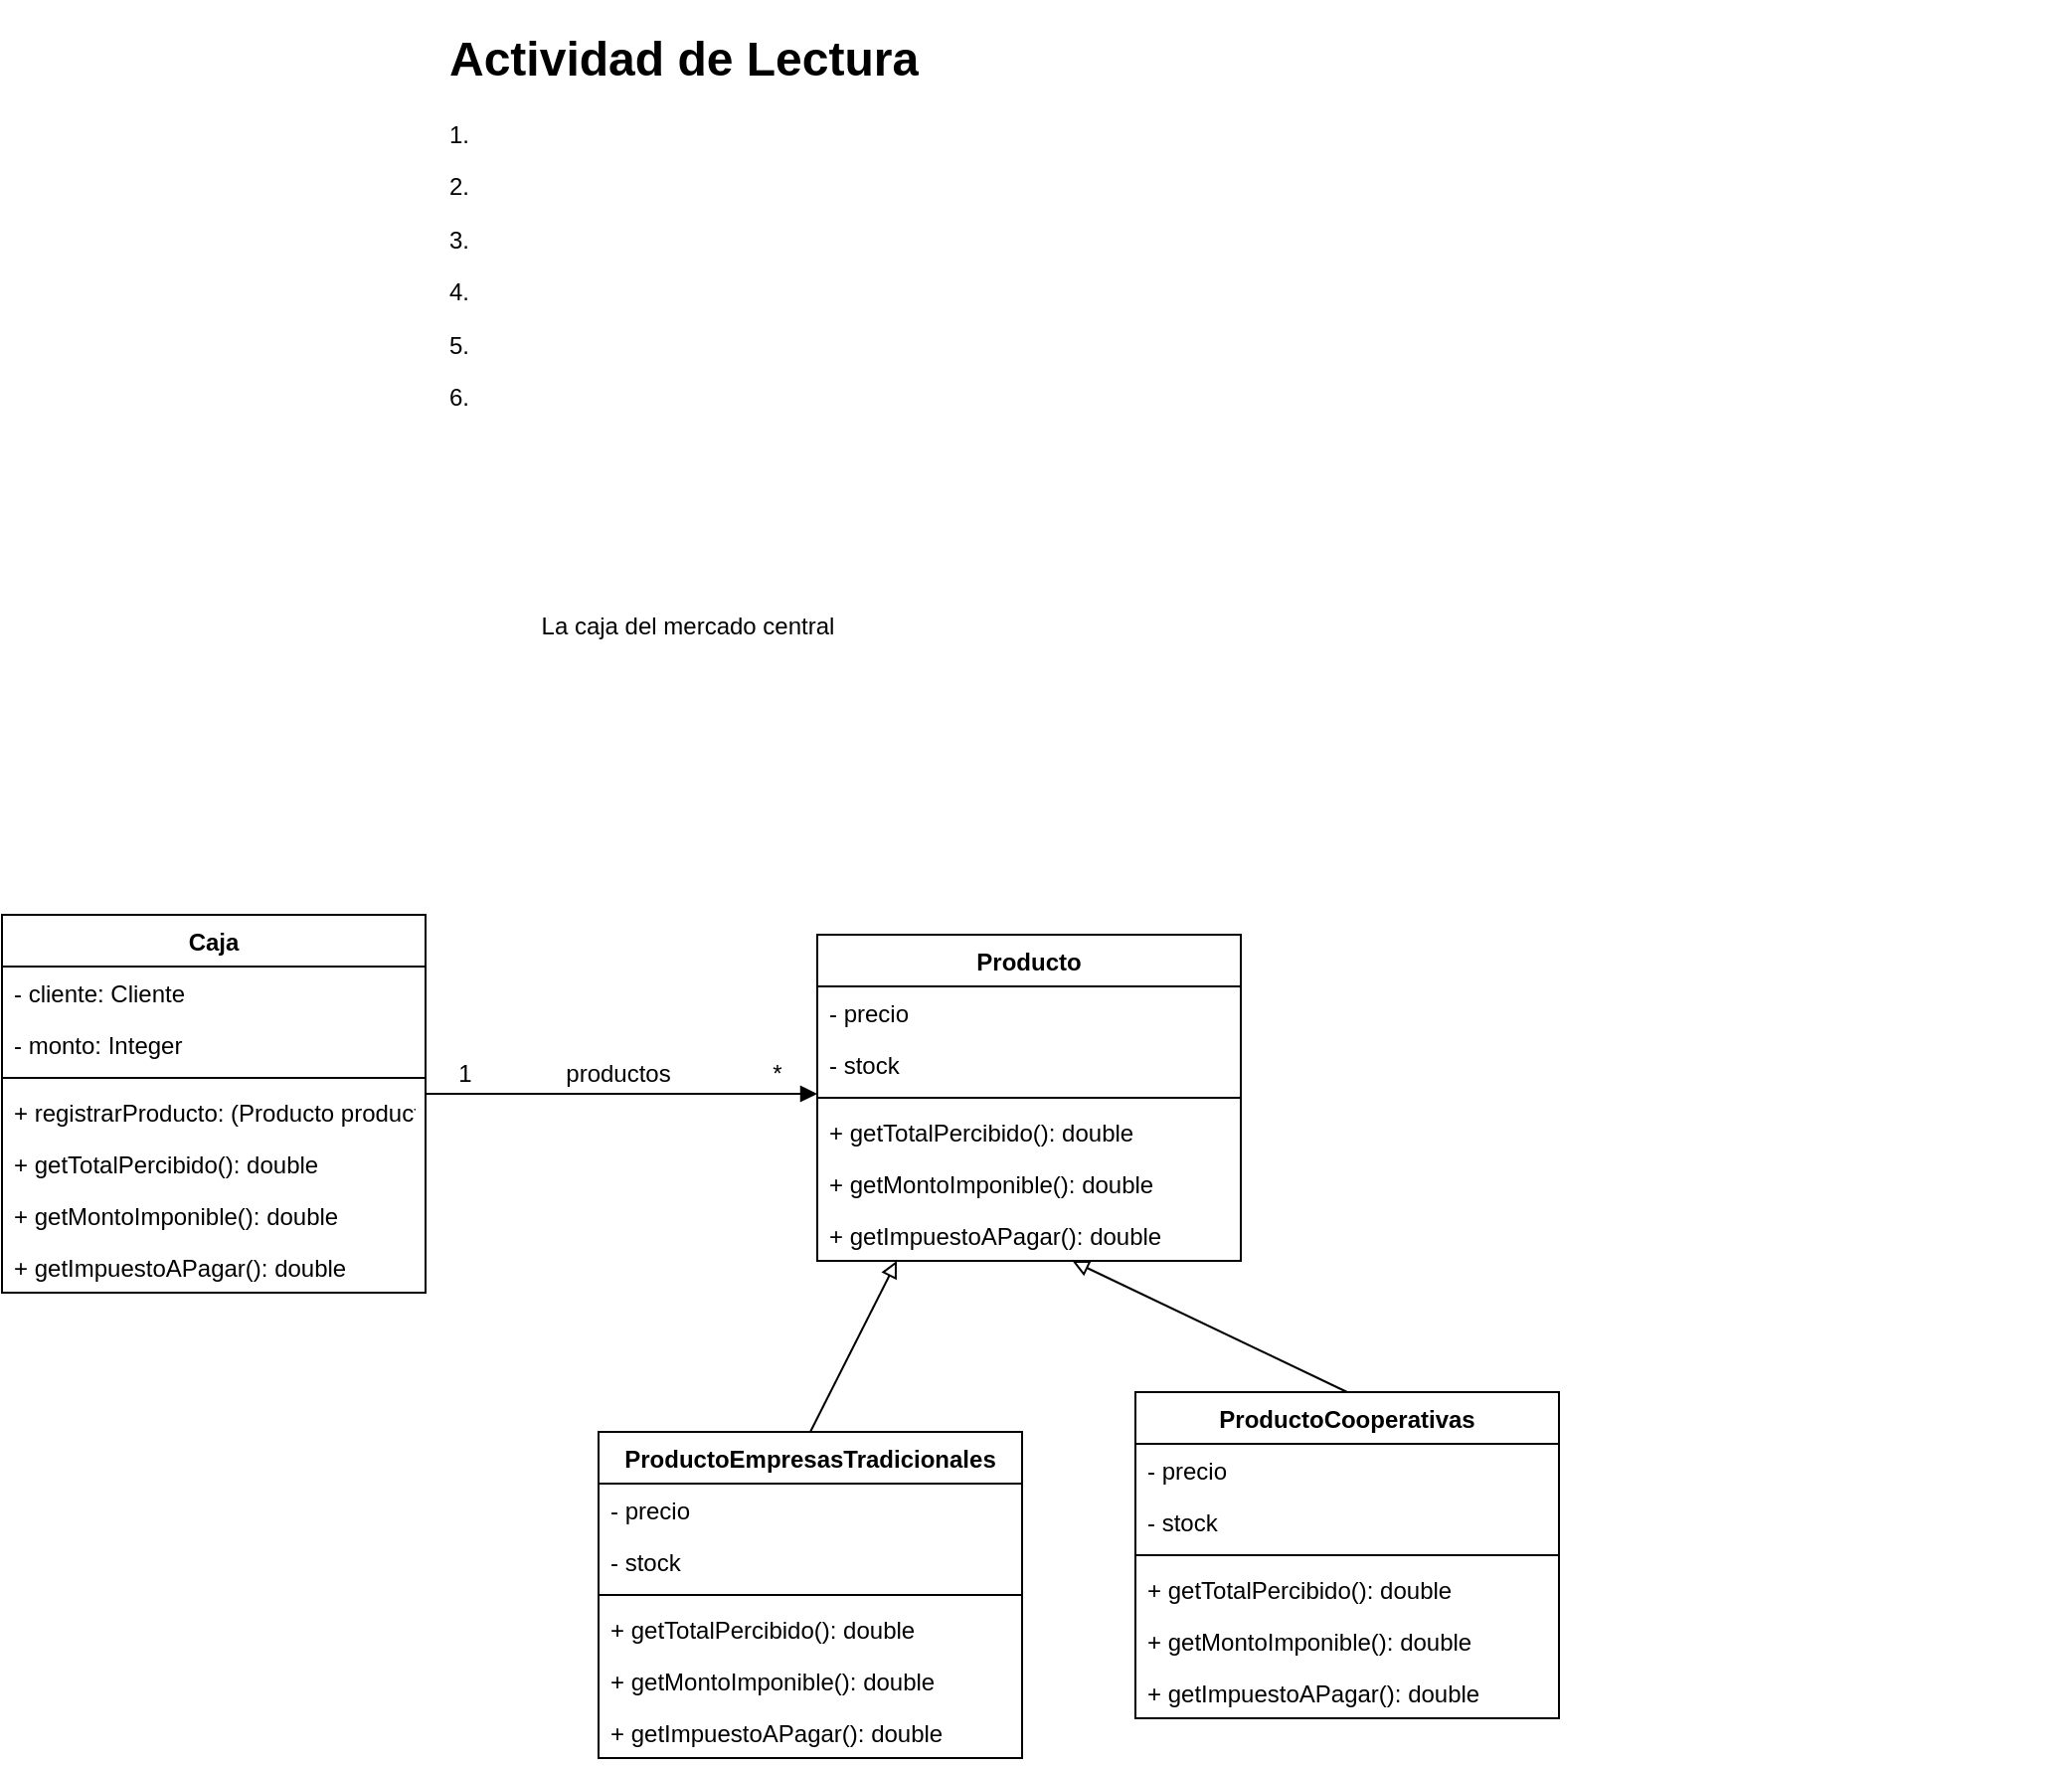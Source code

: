 <mxfile version="17.4.5" type="github">
  <diagram id="h2imKSvwqHgFwFgqD-qL" name="Page-1">
    <mxGraphModel dx="1955" dy="597" grid="1" gridSize="10" guides="1" tooltips="1" connect="1" arrows="1" fold="1" page="1" pageScale="1" pageWidth="827" pageHeight="1169" math="0" shadow="0">
      <root>
        <mxCell id="0" />
        <mxCell id="1" parent="0" />
        <mxCell id="-CZiWa_femPdXsY6NKQu-2" value="&lt;h1&gt;Actividad de Lectura&lt;/h1&gt;&lt;p&gt;1.&lt;/p&gt;&lt;p&gt;2.&lt;/p&gt;&lt;p&gt;3.&lt;/p&gt;&lt;p&gt;4.&lt;/p&gt;&lt;p&gt;5.&lt;/p&gt;&lt;p&gt;6.&lt;/p&gt;" style="text;html=1;strokeColor=none;fillColor=none;spacing=5;spacingTop=-20;whiteSpace=wrap;overflow=hidden;rounded=0;" vertex="1" parent="1">
          <mxGeometry y="10" width="820" height="220" as="geometry" />
        </mxCell>
        <mxCell id="-CZiWa_femPdXsY6NKQu-3" value="La caja del mercado central" style="text;html=1;strokeColor=none;fillColor=none;align=center;verticalAlign=middle;whiteSpace=wrap;rounded=0;" vertex="1" parent="1">
          <mxGeometry x="20" y="300" width="210" height="30" as="geometry" />
        </mxCell>
        <mxCell id="-CZiWa_femPdXsY6NKQu-4" value="Producto" style="swimlane;fontStyle=1;align=center;verticalAlign=top;childLayout=stackLayout;horizontal=1;startSize=26;horizontalStack=0;resizeParent=1;resizeParentMax=0;resizeLast=0;collapsible=1;marginBottom=0;strokeColor=default;" vertex="1" parent="1">
          <mxGeometry x="190" y="470" width="213" height="164" as="geometry" />
        </mxCell>
        <mxCell id="-CZiWa_femPdXsY6NKQu-6" value="- precio" style="text;strokeColor=none;fillColor=none;align=left;verticalAlign=top;spacingLeft=4;spacingRight=4;overflow=hidden;rotatable=0;points=[[0,0.5],[1,0.5]];portConstraint=eastwest;" vertex="1" parent="-CZiWa_femPdXsY6NKQu-4">
          <mxGeometry y="26" width="213" height="26" as="geometry" />
        </mxCell>
        <mxCell id="-CZiWa_femPdXsY6NKQu-17" value="- stock" style="text;strokeColor=none;fillColor=none;align=left;verticalAlign=top;spacingLeft=4;spacingRight=4;overflow=hidden;rotatable=0;points=[[0,0.5],[1,0.5]];portConstraint=eastwest;" vertex="1" parent="-CZiWa_femPdXsY6NKQu-4">
          <mxGeometry y="52" width="213" height="26" as="geometry" />
        </mxCell>
        <mxCell id="-CZiWa_femPdXsY6NKQu-5" value="" style="line;strokeWidth=1;fillColor=none;align=left;verticalAlign=middle;spacingTop=-1;spacingLeft=3;spacingRight=3;rotatable=0;labelPosition=right;points=[];portConstraint=eastwest;" vertex="1" parent="-CZiWa_femPdXsY6NKQu-4">
          <mxGeometry y="78" width="213" height="8" as="geometry" />
        </mxCell>
        <mxCell id="-CZiWa_femPdXsY6NKQu-7" value="+ getTotalPercibido(): double" style="text;strokeColor=none;fillColor=none;align=left;verticalAlign=top;spacingLeft=4;spacingRight=4;overflow=hidden;rotatable=0;points=[[0,0.5],[1,0.5]];portConstraint=eastwest;" vertex="1" parent="-CZiWa_femPdXsY6NKQu-4">
          <mxGeometry y="86" width="213" height="26" as="geometry" />
        </mxCell>
        <mxCell id="-CZiWa_femPdXsY6NKQu-8" value="+ getMontoImponible(): double" style="text;strokeColor=none;fillColor=none;align=left;verticalAlign=top;spacingLeft=4;spacingRight=4;overflow=hidden;rotatable=0;points=[[0,0.5],[1,0.5]];portConstraint=eastwest;" vertex="1" parent="-CZiWa_femPdXsY6NKQu-4">
          <mxGeometry y="112" width="213" height="26" as="geometry" />
        </mxCell>
        <mxCell id="-CZiWa_femPdXsY6NKQu-9" value="+ getImpuestoAPagar(): double" style="text;strokeColor=none;fillColor=none;align=left;verticalAlign=top;spacingLeft=4;spacingRight=4;overflow=hidden;rotatable=0;points=[[0,0.5],[1,0.5]];portConstraint=eastwest;" vertex="1" parent="-CZiWa_femPdXsY6NKQu-4">
          <mxGeometry y="138" width="213" height="26" as="geometry" />
        </mxCell>
        <mxCell id="-CZiWa_femPdXsY6NKQu-10" value="Caja" style="swimlane;fontStyle=1;align=center;verticalAlign=top;childLayout=stackLayout;horizontal=1;startSize=26;horizontalStack=0;resizeParent=1;resizeParentMax=0;resizeLast=0;collapsible=1;marginBottom=0;strokeColor=default;" vertex="1" parent="1">
          <mxGeometry x="-220" y="460" width="213" height="190" as="geometry" />
        </mxCell>
        <mxCell id="-CZiWa_femPdXsY6NKQu-16" value="- cliente: Cliente" style="text;strokeColor=none;fillColor=none;align=left;verticalAlign=top;spacingLeft=4;spacingRight=4;overflow=hidden;rotatable=0;points=[[0,0.5],[1,0.5]];portConstraint=eastwest;" vertex="1" parent="-CZiWa_femPdXsY6NKQu-10">
          <mxGeometry y="26" width="213" height="26" as="geometry" />
        </mxCell>
        <mxCell id="-CZiWa_femPdXsY6NKQu-35" value="- monto: Integer" style="text;strokeColor=none;fillColor=none;align=left;verticalAlign=top;spacingLeft=4;spacingRight=4;overflow=hidden;rotatable=0;points=[[0,0.5],[1,0.5]];portConstraint=eastwest;" vertex="1" parent="-CZiWa_femPdXsY6NKQu-10">
          <mxGeometry y="52" width="213" height="26" as="geometry" />
        </mxCell>
        <mxCell id="-CZiWa_femPdXsY6NKQu-11" value="" style="line;strokeWidth=1;fillColor=none;align=left;verticalAlign=middle;spacingTop=-1;spacingLeft=3;spacingRight=3;rotatable=0;labelPosition=right;points=[];portConstraint=eastwest;" vertex="1" parent="-CZiWa_femPdXsY6NKQu-10">
          <mxGeometry y="78" width="213" height="8" as="geometry" />
        </mxCell>
        <mxCell id="-CZiWa_femPdXsY6NKQu-12" value="+ registrarProducto: (Producto producto)" style="text;strokeColor=none;fillColor=none;align=left;verticalAlign=top;spacingLeft=4;spacingRight=4;overflow=hidden;rotatable=0;points=[[0,0.5],[1,0.5]];portConstraint=eastwest;" vertex="1" parent="-CZiWa_femPdXsY6NKQu-10">
          <mxGeometry y="86" width="213" height="26" as="geometry" />
        </mxCell>
        <mxCell id="-CZiWa_femPdXsY6NKQu-13" value="+ getTotalPercibido(): double" style="text;strokeColor=none;fillColor=none;align=left;verticalAlign=top;spacingLeft=4;spacingRight=4;overflow=hidden;rotatable=0;points=[[0,0.5],[1,0.5]];portConstraint=eastwest;" vertex="1" parent="-CZiWa_femPdXsY6NKQu-10">
          <mxGeometry y="112" width="213" height="26" as="geometry" />
        </mxCell>
        <mxCell id="-CZiWa_femPdXsY6NKQu-14" value="+ getMontoImponible(): double" style="text;strokeColor=none;fillColor=none;align=left;verticalAlign=top;spacingLeft=4;spacingRight=4;overflow=hidden;rotatable=0;points=[[0,0.5],[1,0.5]];portConstraint=eastwest;" vertex="1" parent="-CZiWa_femPdXsY6NKQu-10">
          <mxGeometry y="138" width="213" height="26" as="geometry" />
        </mxCell>
        <mxCell id="-CZiWa_femPdXsY6NKQu-15" value="+ getImpuestoAPagar(): double" style="text;strokeColor=none;fillColor=none;align=left;verticalAlign=top;spacingLeft=4;spacingRight=4;overflow=hidden;rotatable=0;points=[[0,0.5],[1,0.5]];portConstraint=eastwest;" vertex="1" parent="-CZiWa_femPdXsY6NKQu-10">
          <mxGeometry y="164" width="213" height="26" as="geometry" />
        </mxCell>
        <mxCell id="-CZiWa_femPdXsY6NKQu-18" value="ProductoEmpresasTradicionales" style="swimlane;fontStyle=1;align=center;verticalAlign=top;childLayout=stackLayout;horizontal=1;startSize=26;horizontalStack=0;resizeParent=1;resizeParentMax=0;resizeLast=0;collapsible=1;marginBottom=0;strokeColor=default;" vertex="1" parent="1">
          <mxGeometry x="80" y="720" width="213" height="164" as="geometry" />
        </mxCell>
        <mxCell id="-CZiWa_femPdXsY6NKQu-19" value="- precio" style="text;strokeColor=none;fillColor=none;align=left;verticalAlign=top;spacingLeft=4;spacingRight=4;overflow=hidden;rotatable=0;points=[[0,0.5],[1,0.5]];portConstraint=eastwest;" vertex="1" parent="-CZiWa_femPdXsY6NKQu-18">
          <mxGeometry y="26" width="213" height="26" as="geometry" />
        </mxCell>
        <mxCell id="-CZiWa_femPdXsY6NKQu-20" value="- stock" style="text;strokeColor=none;fillColor=none;align=left;verticalAlign=top;spacingLeft=4;spacingRight=4;overflow=hidden;rotatable=0;points=[[0,0.5],[1,0.5]];portConstraint=eastwest;" vertex="1" parent="-CZiWa_femPdXsY6NKQu-18">
          <mxGeometry y="52" width="213" height="26" as="geometry" />
        </mxCell>
        <mxCell id="-CZiWa_femPdXsY6NKQu-21" value="" style="line;strokeWidth=1;fillColor=none;align=left;verticalAlign=middle;spacingTop=-1;spacingLeft=3;spacingRight=3;rotatable=0;labelPosition=right;points=[];portConstraint=eastwest;" vertex="1" parent="-CZiWa_femPdXsY6NKQu-18">
          <mxGeometry y="78" width="213" height="8" as="geometry" />
        </mxCell>
        <mxCell id="-CZiWa_femPdXsY6NKQu-22" value="+ getTotalPercibido(): double" style="text;strokeColor=none;fillColor=none;align=left;verticalAlign=top;spacingLeft=4;spacingRight=4;overflow=hidden;rotatable=0;points=[[0,0.5],[1,0.5]];portConstraint=eastwest;" vertex="1" parent="-CZiWa_femPdXsY6NKQu-18">
          <mxGeometry y="86" width="213" height="26" as="geometry" />
        </mxCell>
        <mxCell id="-CZiWa_femPdXsY6NKQu-23" value="+ getMontoImponible(): double" style="text;strokeColor=none;fillColor=none;align=left;verticalAlign=top;spacingLeft=4;spacingRight=4;overflow=hidden;rotatable=0;points=[[0,0.5],[1,0.5]];portConstraint=eastwest;" vertex="1" parent="-CZiWa_femPdXsY6NKQu-18">
          <mxGeometry y="112" width="213" height="26" as="geometry" />
        </mxCell>
        <mxCell id="-CZiWa_femPdXsY6NKQu-24" value="+ getImpuestoAPagar(): double" style="text;strokeColor=none;fillColor=none;align=left;verticalAlign=top;spacingLeft=4;spacingRight=4;overflow=hidden;rotatable=0;points=[[0,0.5],[1,0.5]];portConstraint=eastwest;" vertex="1" parent="-CZiWa_femPdXsY6NKQu-18">
          <mxGeometry y="138" width="213" height="26" as="geometry" />
        </mxCell>
        <mxCell id="-CZiWa_femPdXsY6NKQu-25" value="ProductoCooperativas" style="swimlane;fontStyle=1;align=center;verticalAlign=top;childLayout=stackLayout;horizontal=1;startSize=26;horizontalStack=0;resizeParent=1;resizeParentMax=0;resizeLast=0;collapsible=1;marginBottom=0;strokeColor=default;" vertex="1" parent="1">
          <mxGeometry x="350" y="700" width="213" height="164" as="geometry" />
        </mxCell>
        <mxCell id="-CZiWa_femPdXsY6NKQu-26" value="- precio" style="text;strokeColor=none;fillColor=none;align=left;verticalAlign=top;spacingLeft=4;spacingRight=4;overflow=hidden;rotatable=0;points=[[0,0.5],[1,0.5]];portConstraint=eastwest;" vertex="1" parent="-CZiWa_femPdXsY6NKQu-25">
          <mxGeometry y="26" width="213" height="26" as="geometry" />
        </mxCell>
        <mxCell id="-CZiWa_femPdXsY6NKQu-27" value="- stock" style="text;strokeColor=none;fillColor=none;align=left;verticalAlign=top;spacingLeft=4;spacingRight=4;overflow=hidden;rotatable=0;points=[[0,0.5],[1,0.5]];portConstraint=eastwest;" vertex="1" parent="-CZiWa_femPdXsY6NKQu-25">
          <mxGeometry y="52" width="213" height="26" as="geometry" />
        </mxCell>
        <mxCell id="-CZiWa_femPdXsY6NKQu-28" value="" style="line;strokeWidth=1;fillColor=none;align=left;verticalAlign=middle;spacingTop=-1;spacingLeft=3;spacingRight=3;rotatable=0;labelPosition=right;points=[];portConstraint=eastwest;" vertex="1" parent="-CZiWa_femPdXsY6NKQu-25">
          <mxGeometry y="78" width="213" height="8" as="geometry" />
        </mxCell>
        <mxCell id="-CZiWa_femPdXsY6NKQu-29" value="+ getTotalPercibido(): double" style="text;strokeColor=none;fillColor=none;align=left;verticalAlign=top;spacingLeft=4;spacingRight=4;overflow=hidden;rotatable=0;points=[[0,0.5],[1,0.5]];portConstraint=eastwest;" vertex="1" parent="-CZiWa_femPdXsY6NKQu-25">
          <mxGeometry y="86" width="213" height="26" as="geometry" />
        </mxCell>
        <mxCell id="-CZiWa_femPdXsY6NKQu-30" value="+ getMontoImponible(): double" style="text;strokeColor=none;fillColor=none;align=left;verticalAlign=top;spacingLeft=4;spacingRight=4;overflow=hidden;rotatable=0;points=[[0,0.5],[1,0.5]];portConstraint=eastwest;" vertex="1" parent="-CZiWa_femPdXsY6NKQu-25">
          <mxGeometry y="112" width="213" height="26" as="geometry" />
        </mxCell>
        <mxCell id="-CZiWa_femPdXsY6NKQu-31" value="+ getImpuestoAPagar(): double" style="text;strokeColor=none;fillColor=none;align=left;verticalAlign=top;spacingLeft=4;spacingRight=4;overflow=hidden;rotatable=0;points=[[0,0.5],[1,0.5]];portConstraint=eastwest;" vertex="1" parent="-CZiWa_femPdXsY6NKQu-25">
          <mxGeometry y="138" width="213" height="26" as="geometry" />
        </mxCell>
        <mxCell id="-CZiWa_femPdXsY6NKQu-32" style="edgeStyle=none;orthogonalLoop=1;jettySize=auto;html=1;exitX=1;exitY=1;exitDx=0;exitDy=0;endArrow=none;endFill=0;rounded=0;entryX=0.999;entryY=0.808;entryDx=0;entryDy=0;entryPerimeter=0;startArrow=block;startFill=1;" edge="1" parent="1" source="-CZiWa_femPdXsY6NKQu-37">
          <mxGeometry relative="1" as="geometry">
            <mxPoint x="-7.003" y="549.998" as="targetPoint" />
            <mxPoint x="185.21" y="550.422" as="sourcePoint" />
          </mxGeometry>
        </mxCell>
        <mxCell id="-CZiWa_femPdXsY6NKQu-33" style="edgeStyle=none;orthogonalLoop=1;jettySize=auto;html=1;endArrow=none;endFill=0;rounded=0;entryX=0.5;entryY=0;entryDx=0;entryDy=0;startArrow=block;startFill=0;exitX=0.49;exitY=1.022;exitDx=0;exitDy=0;exitPerimeter=0;" edge="1" parent="1" target="-CZiWa_femPdXsY6NKQu-18">
          <mxGeometry relative="1" as="geometry">
            <mxPoint x="233.55" y="693.43" as="targetPoint" />
            <mxPoint x="230.0" y="634.002" as="sourcePoint" />
          </mxGeometry>
        </mxCell>
        <mxCell id="-CZiWa_femPdXsY6NKQu-34" style="edgeStyle=none;orthogonalLoop=1;jettySize=auto;html=1;endArrow=none;endFill=0;rounded=0;entryX=0.5;entryY=0;entryDx=0;entryDy=0;startArrow=block;startFill=0;exitX=0.49;exitY=1.022;exitDx=0;exitDy=0;exitPerimeter=0;" edge="1" parent="1" target="-CZiWa_femPdXsY6NKQu-25">
          <mxGeometry relative="1" as="geometry">
            <mxPoint x="274.75" y="720" as="targetPoint" />
            <mxPoint x="318.25" y="634.002" as="sourcePoint" />
          </mxGeometry>
        </mxCell>
        <mxCell id="-CZiWa_femPdXsY6NKQu-36" value="productos" style="text;html=1;strokeColor=none;fillColor=none;align=center;verticalAlign=middle;whiteSpace=wrap;rounded=0;" vertex="1" parent="1">
          <mxGeometry x="70" y="530" width="40" height="20" as="geometry" />
        </mxCell>
        <mxCell id="-CZiWa_femPdXsY6NKQu-37" value="*" style="text;html=1;strokeColor=none;fillColor=none;align=center;verticalAlign=middle;whiteSpace=wrap;rounded=0;" vertex="1" parent="1">
          <mxGeometry x="150" y="530" width="40" height="20" as="geometry" />
        </mxCell>
        <mxCell id="-CZiWa_femPdXsY6NKQu-38" value="1" style="text;html=1;strokeColor=none;fillColor=none;align=center;verticalAlign=middle;whiteSpace=wrap;rounded=0;" vertex="1" parent="1">
          <mxGeometry x="-7" y="530" width="40" height="20" as="geometry" />
        </mxCell>
      </root>
    </mxGraphModel>
  </diagram>
</mxfile>
